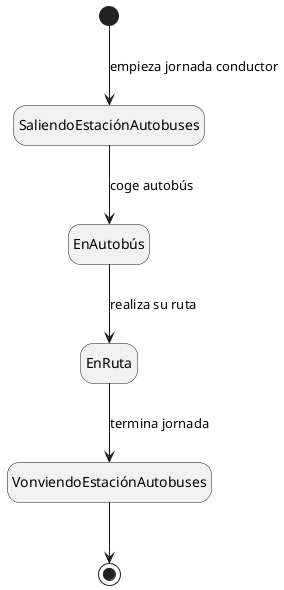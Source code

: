 @startuml

hide empty description

[*] --> SaliendoEstaciónAutobuses : empieza jornada conductor
SaliendoEstaciónAutobuses --> EnAutobús : coge autobús
EnAutobús --> EnRuta : realiza su ruta
EnRuta --> VonviendoEstaciónAutobuses : termina jornada
VonviendoEstaciónAutobuses --> [*] 

@enduml
